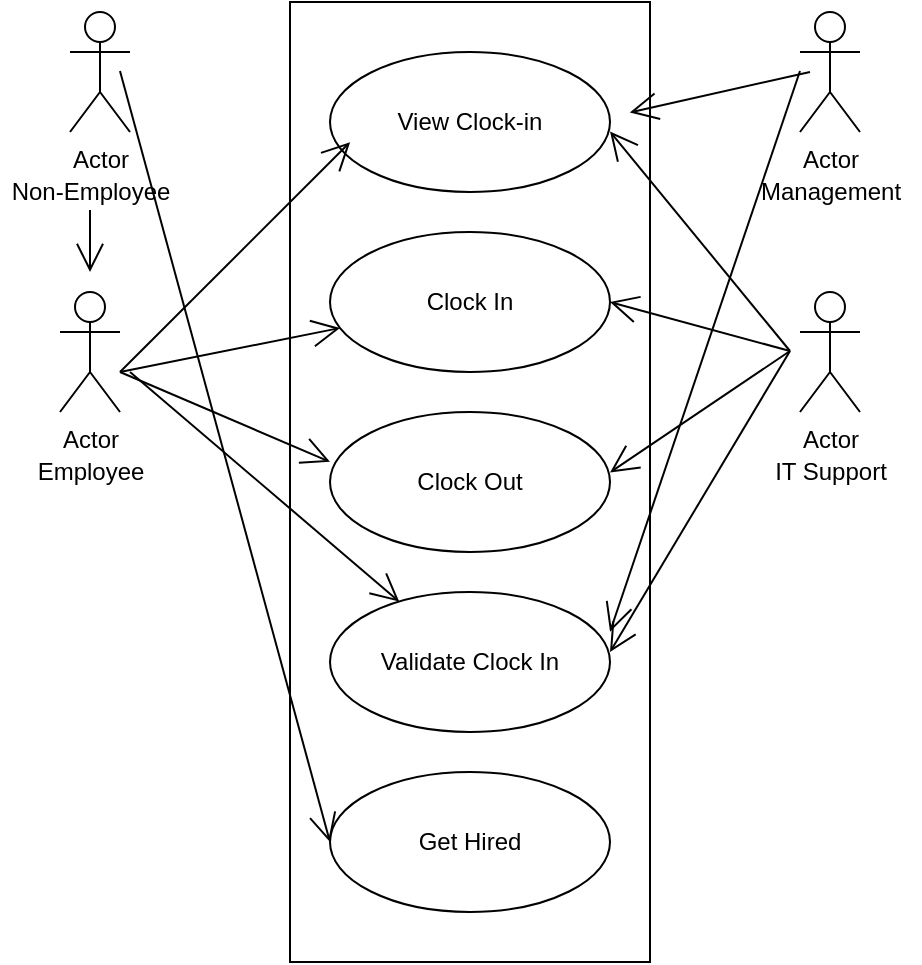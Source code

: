 <mxfile version="13.5.9" type="github">
  <diagram name="Page-1" id="e7e014a7-5840-1c2e-5031-d8a46d1fe8dd">
    <mxGraphModel dx="868" dy="401" grid="1" gridSize="10" guides="1" tooltips="1" connect="1" arrows="1" fold="1" page="1" pageScale="1" pageWidth="1169" pageHeight="826" background="#ffffff" math="0" shadow="0">
      <root>
        <mxCell id="0" />
        <mxCell id="1" parent="0" />
        <mxCell id="r-yJYnl1OP3CYbjC2gjN-41" value="Actor" style="shape=umlActor;verticalLabelPosition=bottom;verticalAlign=top;html=1;" vertex="1" parent="1">
          <mxGeometry x="220" y="40" width="30" height="60" as="geometry" />
        </mxCell>
        <mxCell id="r-yJYnl1OP3CYbjC2gjN-42" value="Non-Employee" style="text;html=1;align=center;verticalAlign=middle;resizable=0;points=[];autosize=1;" vertex="1" parent="1">
          <mxGeometry x="185" y="120" width="90" height="20" as="geometry" />
        </mxCell>
        <mxCell id="r-yJYnl1OP3CYbjC2gjN-43" value="Actor" style="shape=umlActor;verticalLabelPosition=bottom;verticalAlign=top;html=1;" vertex="1" parent="1">
          <mxGeometry x="215" y="180" width="30" height="60" as="geometry" />
        </mxCell>
        <mxCell id="r-yJYnl1OP3CYbjC2gjN-46" value="Employee" style="text;html=1;align=center;verticalAlign=middle;resizable=0;points=[];autosize=1;" vertex="1" parent="1">
          <mxGeometry x="195" y="260" width="70" height="20" as="geometry" />
        </mxCell>
        <mxCell id="r-yJYnl1OP3CYbjC2gjN-47" value="" style="html=1;" vertex="1" parent="1">
          <mxGeometry x="330" y="35" width="180" height="480" as="geometry" />
        </mxCell>
        <mxCell id="r-yJYnl1OP3CYbjC2gjN-48" value="View Clock-in" style="ellipse;whiteSpace=wrap;html=1;" vertex="1" parent="1">
          <mxGeometry x="350" y="60" width="140" height="70" as="geometry" />
        </mxCell>
        <mxCell id="r-yJYnl1OP3CYbjC2gjN-49" value="Clock In" style="ellipse;whiteSpace=wrap;html=1;" vertex="1" parent="1">
          <mxGeometry x="350" y="150" width="140" height="70" as="geometry" />
        </mxCell>
        <mxCell id="r-yJYnl1OP3CYbjC2gjN-50" value="Clock Out" style="ellipse;whiteSpace=wrap;html=1;" vertex="1" parent="1">
          <mxGeometry x="350" y="240" width="140" height="70" as="geometry" />
        </mxCell>
        <mxCell id="r-yJYnl1OP3CYbjC2gjN-51" value="Validate Clock In" style="ellipse;whiteSpace=wrap;html=1;" vertex="1" parent="1">
          <mxGeometry x="350" y="330" width="140" height="70" as="geometry" />
        </mxCell>
        <mxCell id="r-yJYnl1OP3CYbjC2gjN-52" value="Get Hired" style="ellipse;whiteSpace=wrap;html=1;" vertex="1" parent="1">
          <mxGeometry x="350" y="420" width="140" height="70" as="geometry" />
        </mxCell>
        <mxCell id="r-yJYnl1OP3CYbjC2gjN-53" value="Actor" style="shape=umlActor;verticalLabelPosition=bottom;verticalAlign=top;html=1;" vertex="1" parent="1">
          <mxGeometry x="585" y="40" width="30" height="60" as="geometry" />
        </mxCell>
        <mxCell id="r-yJYnl1OP3CYbjC2gjN-54" value="Management" style="text;html=1;align=center;verticalAlign=middle;resizable=0;points=[];autosize=1;" vertex="1" parent="1">
          <mxGeometry x="555" y="120" width="90" height="20" as="geometry" />
        </mxCell>
        <mxCell id="r-yJYnl1OP3CYbjC2gjN-55" value="Actor" style="shape=umlActor;verticalLabelPosition=bottom;verticalAlign=top;html=1;" vertex="1" parent="1">
          <mxGeometry x="585" y="180" width="30" height="60" as="geometry" />
        </mxCell>
        <mxCell id="r-yJYnl1OP3CYbjC2gjN-56" value="IT Support" style="text;html=1;align=center;verticalAlign=middle;resizable=0;points=[];autosize=1;" vertex="1" parent="1">
          <mxGeometry x="565" y="260" width="70" height="20" as="geometry" />
        </mxCell>
        <mxCell id="r-yJYnl1OP3CYbjC2gjN-59" value="" style="endArrow=open;endFill=1;endSize=12;html=1;entryX=0;entryY=0.5;entryDx=0;entryDy=0;" edge="1" parent="1" target="r-yJYnl1OP3CYbjC2gjN-52">
          <mxGeometry width="160" relative="1" as="geometry">
            <mxPoint x="245" y="69.5" as="sourcePoint" />
            <mxPoint x="405" y="69.5" as="targetPoint" />
          </mxGeometry>
        </mxCell>
        <mxCell id="r-yJYnl1OP3CYbjC2gjN-60" value="" style="endArrow=open;endFill=1;endSize=12;html=1;entryX=0.111;entryY=0.479;entryDx=0;entryDy=0;entryPerimeter=0;" edge="1" parent="1" target="r-yJYnl1OP3CYbjC2gjN-47">
          <mxGeometry width="160" relative="1" as="geometry">
            <mxPoint x="245" y="220" as="sourcePoint" />
            <mxPoint x="405" y="220" as="targetPoint" />
          </mxGeometry>
        </mxCell>
        <mxCell id="r-yJYnl1OP3CYbjC2gjN-62" value="" style="endArrow=open;endFill=1;endSize=12;html=1;entryX=0.167;entryY=0.146;entryDx=0;entryDy=0;entryPerimeter=0;" edge="1" parent="1" target="r-yJYnl1OP3CYbjC2gjN-47">
          <mxGeometry width="160" relative="1" as="geometry">
            <mxPoint x="245" y="220" as="sourcePoint" />
            <mxPoint x="405" y="220" as="targetPoint" />
          </mxGeometry>
        </mxCell>
        <mxCell id="r-yJYnl1OP3CYbjC2gjN-63" value="" style="endArrow=open;endFill=1;endSize=12;html=1;" edge="1" parent="1" target="r-yJYnl1OP3CYbjC2gjN-49">
          <mxGeometry width="160" relative="1" as="geometry">
            <mxPoint x="245" y="220" as="sourcePoint" />
            <mxPoint x="405" y="220" as="targetPoint" />
          </mxGeometry>
        </mxCell>
        <mxCell id="r-yJYnl1OP3CYbjC2gjN-64" value="" style="endArrow=open;endFill=1;endSize=12;html=1;" edge="1" parent="1" target="r-yJYnl1OP3CYbjC2gjN-51">
          <mxGeometry width="160" relative="1" as="geometry">
            <mxPoint x="250" y="220" as="sourcePoint" />
            <mxPoint x="400" y="220" as="targetPoint" />
          </mxGeometry>
        </mxCell>
        <mxCell id="r-yJYnl1OP3CYbjC2gjN-65" value="" style="endArrow=open;endFill=1;endSize=12;html=1;" edge="1" parent="1">
          <mxGeometry width="160" relative="1" as="geometry">
            <mxPoint x="230" y="139" as="sourcePoint" />
            <mxPoint x="230" y="170" as="targetPoint" />
          </mxGeometry>
        </mxCell>
        <mxCell id="r-yJYnl1OP3CYbjC2gjN-66" value="" style="endArrow=open;endFill=1;endSize=12;html=1;entryX=0.944;entryY=0.115;entryDx=0;entryDy=0;entryPerimeter=0;" edge="1" parent="1" target="r-yJYnl1OP3CYbjC2gjN-47">
          <mxGeometry width="160" relative="1" as="geometry">
            <mxPoint x="590" y="70" as="sourcePoint" />
            <mxPoint x="740" y="69.5" as="targetPoint" />
          </mxGeometry>
        </mxCell>
        <mxCell id="r-yJYnl1OP3CYbjC2gjN-67" value="" style="endArrow=open;endFill=1;endSize=12;html=1;entryX=0.889;entryY=0.656;entryDx=0;entryDy=0;entryPerimeter=0;" edge="1" parent="1" target="r-yJYnl1OP3CYbjC2gjN-47">
          <mxGeometry width="160" relative="1" as="geometry">
            <mxPoint x="585" y="69.5" as="sourcePoint" />
            <mxPoint x="745" y="69.5" as="targetPoint" />
          </mxGeometry>
        </mxCell>
        <mxCell id="r-yJYnl1OP3CYbjC2gjN-68" value="" style="endArrow=open;endFill=1;endSize=12;html=1;entryX=0.889;entryY=0.135;entryDx=0;entryDy=0;entryPerimeter=0;" edge="1" parent="1" target="r-yJYnl1OP3CYbjC2gjN-47">
          <mxGeometry width="160" relative="1" as="geometry">
            <mxPoint x="580" y="209.5" as="sourcePoint" />
            <mxPoint x="740" y="209.5" as="targetPoint" />
          </mxGeometry>
        </mxCell>
        <mxCell id="r-yJYnl1OP3CYbjC2gjN-69" value="" style="endArrow=open;endFill=1;endSize=12;html=1;entryX=1;entryY=0.5;entryDx=0;entryDy=0;" edge="1" parent="1" target="r-yJYnl1OP3CYbjC2gjN-49">
          <mxGeometry width="160" relative="1" as="geometry">
            <mxPoint x="580" y="209.5" as="sourcePoint" />
            <mxPoint x="740" y="209.5" as="targetPoint" />
          </mxGeometry>
        </mxCell>
        <mxCell id="r-yJYnl1OP3CYbjC2gjN-70" value="" style="endArrow=open;endFill=1;endSize=12;html=1;entryX=0.889;entryY=0.49;entryDx=0;entryDy=0;entryPerimeter=0;" edge="1" parent="1" target="r-yJYnl1OP3CYbjC2gjN-47">
          <mxGeometry width="160" relative="1" as="geometry">
            <mxPoint x="580" y="209.5" as="sourcePoint" />
            <mxPoint x="740" y="209.5" as="targetPoint" />
          </mxGeometry>
        </mxCell>
        <mxCell id="r-yJYnl1OP3CYbjC2gjN-71" value="" style="endArrow=open;endFill=1;endSize=12;html=1;" edge="1" parent="1">
          <mxGeometry width="160" relative="1" as="geometry">
            <mxPoint x="580" y="209.5" as="sourcePoint" />
            <mxPoint x="490" y="360" as="targetPoint" />
          </mxGeometry>
        </mxCell>
      </root>
    </mxGraphModel>
  </diagram>
</mxfile>
